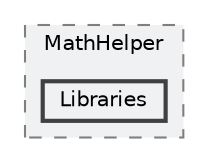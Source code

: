 digraph "MathHelper/Math Helper/Assets/MathHelper/Libraries"
{
 // LATEX_PDF_SIZE
  bgcolor="transparent";
  edge [fontname=Helvetica,fontsize=10,labelfontname=Helvetica,labelfontsize=10];
  node [fontname=Helvetica,fontsize=10,shape=box,height=0.2,width=0.4];
  compound=true
  subgraph clusterdir_26ce31755ac6b4e793b3667bfc13bd9a {
    graph [ bgcolor="#f0f1f3", pencolor="grey50", label="MathHelper", fontname=Helvetica,fontsize=10 style="filled,dashed", URL="dir_26ce31755ac6b4e793b3667bfc13bd9a.html",tooltip=""]
  dir_e27370ec064c685f81b12cec68733542 [label="Libraries", fillcolor="#f0f1f3", color="grey25", style="filled,bold", URL="dir_e27370ec064c685f81b12cec68733542.html",tooltip=""];
  }
}
